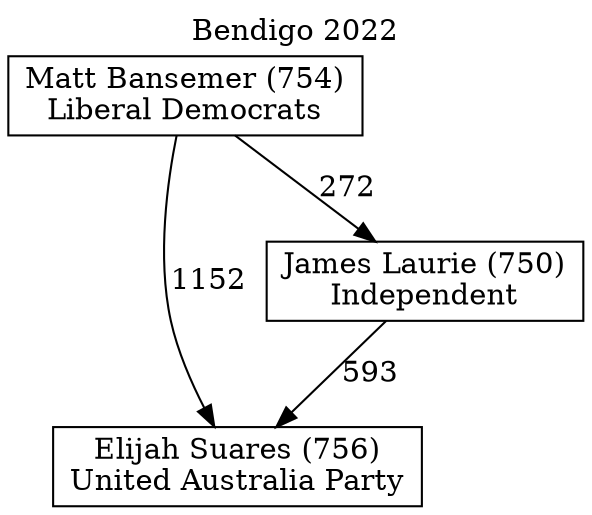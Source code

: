 // House preference flow
digraph "Elijah Suares (756)_Bendigo_2022" {
	graph [label="Bendigo 2022" labelloc=t mclimit=10]
	node [shape=box]
	"Elijah Suares (756)" [label="Elijah Suares (756)
United Australia Party"]
	"James Laurie (750)" [label="James Laurie (750)
Independent"]
	"Matt Bansemer (754)" [label="Matt Bansemer (754)
Liberal Democrats"]
	"James Laurie (750)" -> "Elijah Suares (756)" [label=593]
	"Matt Bansemer (754)" -> "James Laurie (750)" [label=272]
	"Matt Bansemer (754)" -> "Elijah Suares (756)" [label=1152]
}
